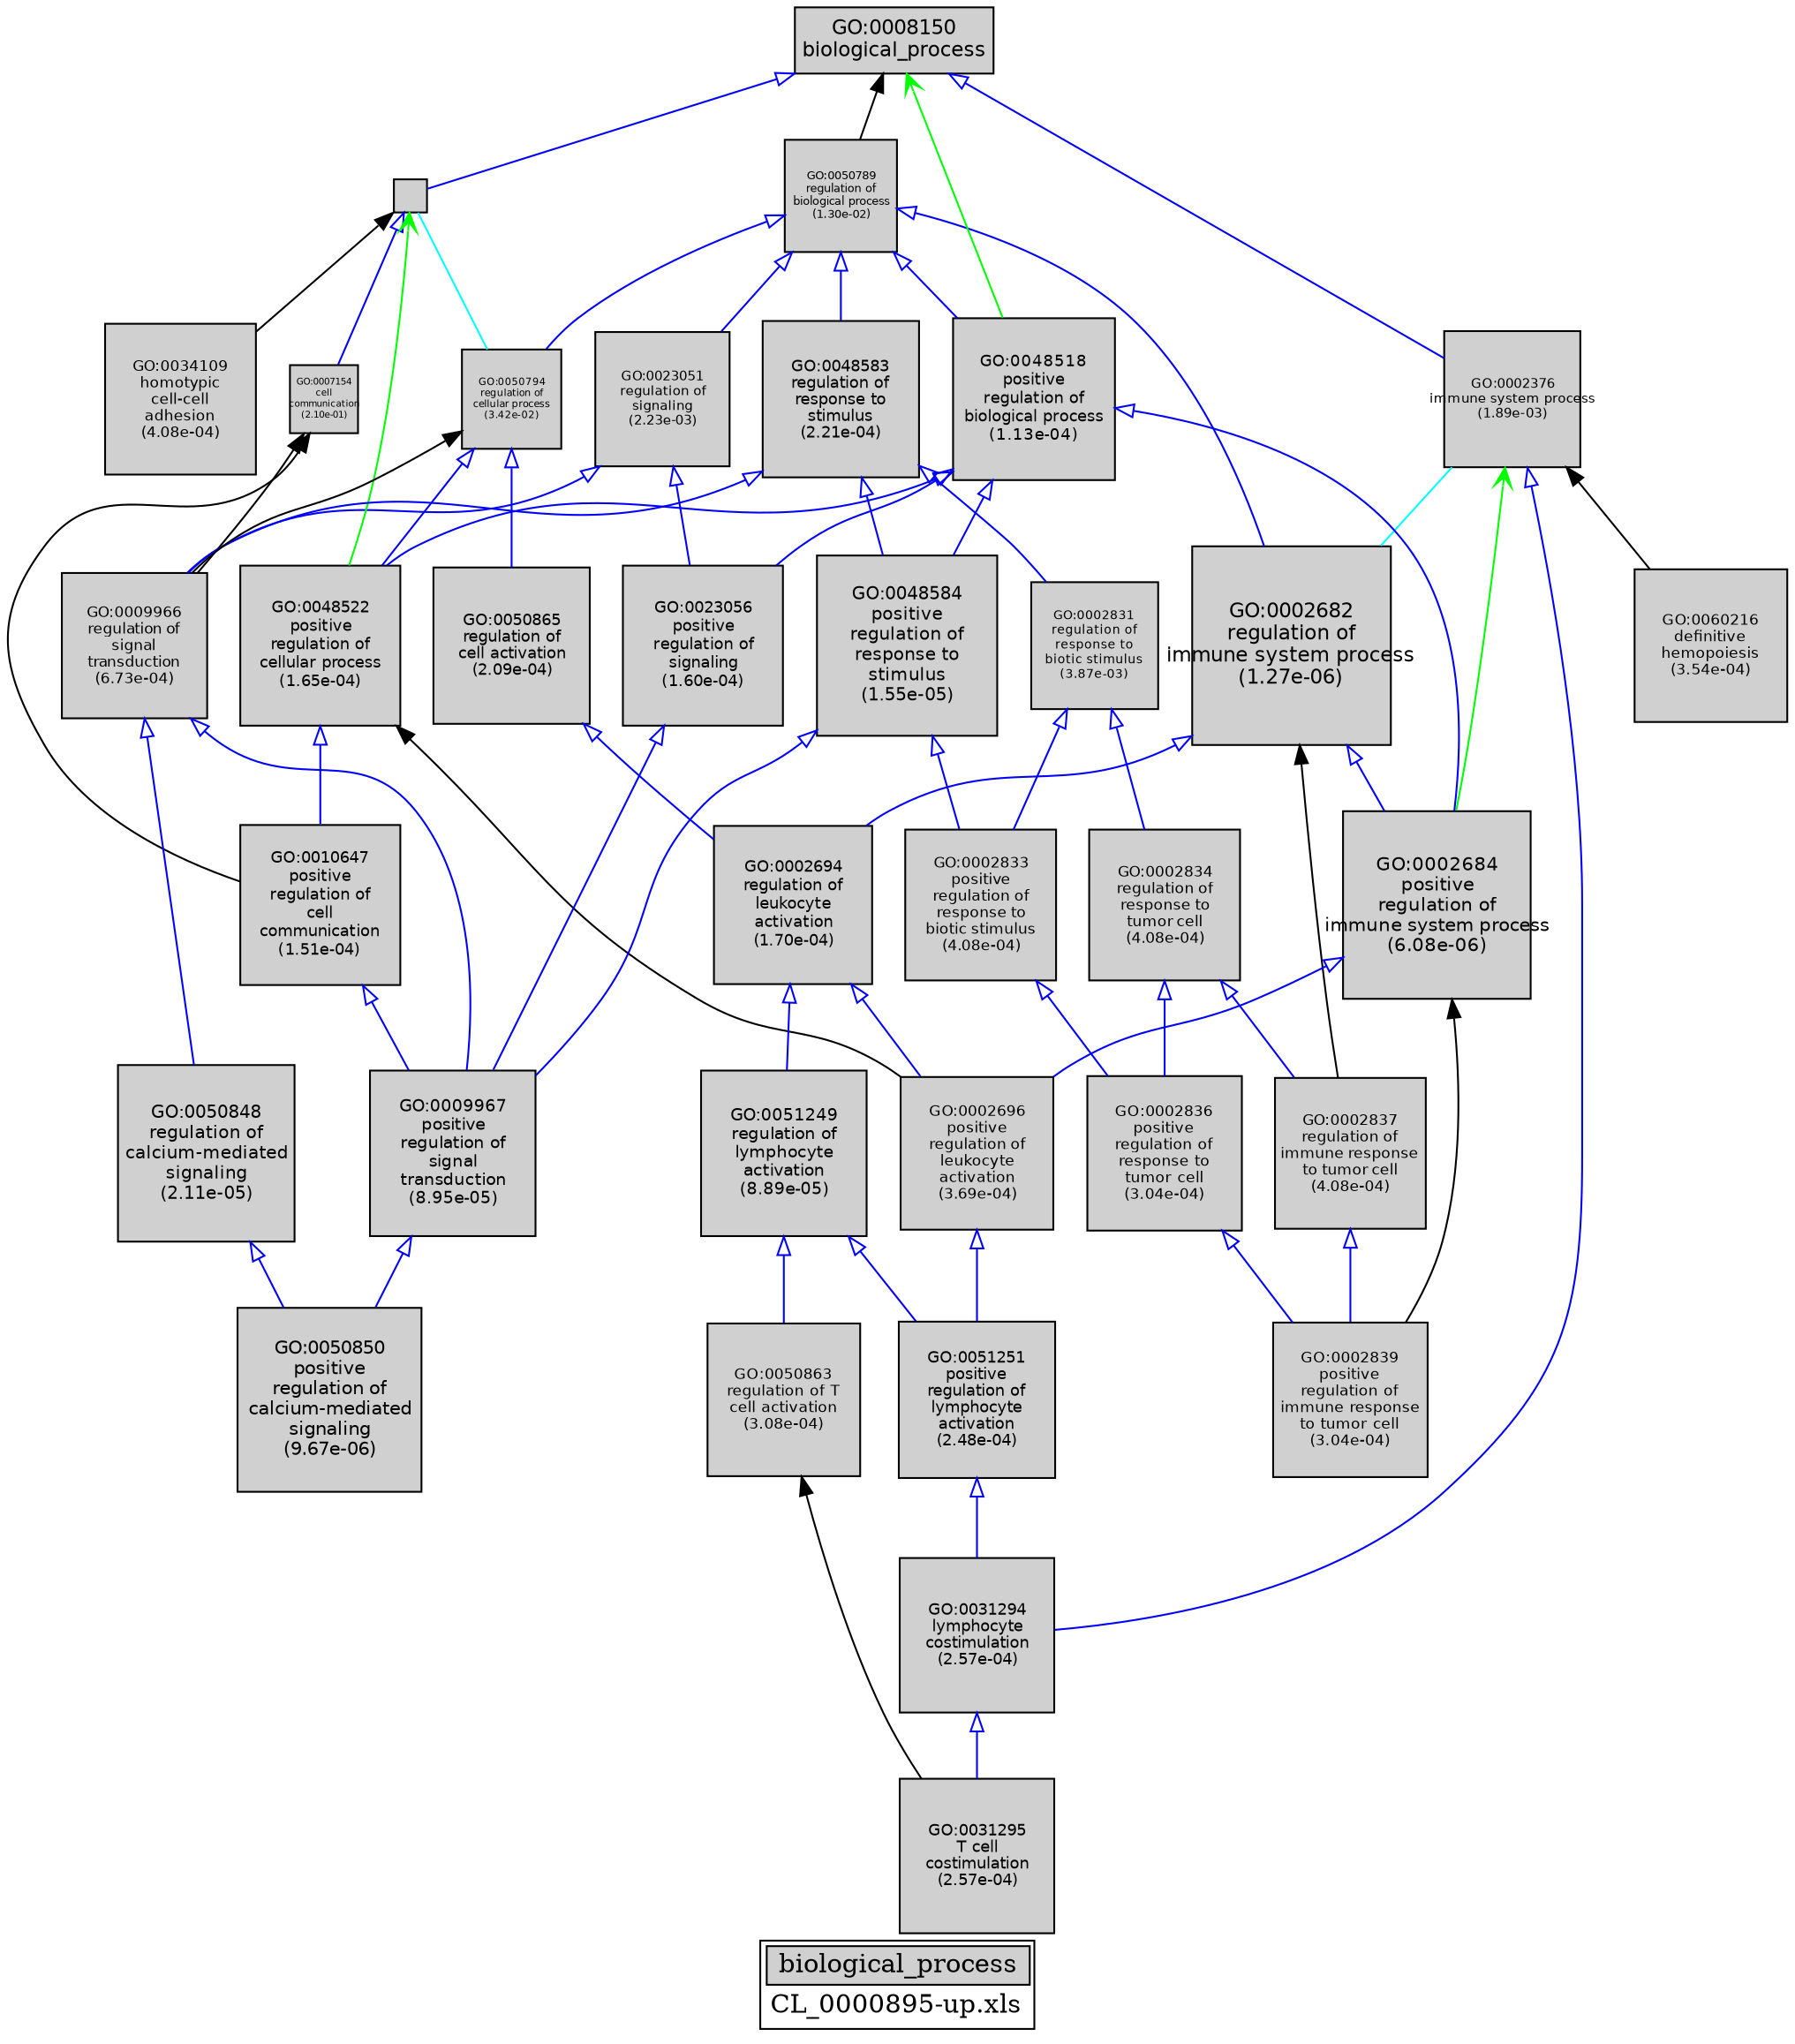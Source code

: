 digraph "biological_process" {
graph [ bgcolor = "#FFFFFF", label = <<TABLE COLOR="black" BGCOLOR="white"><TR><TD COLSPAN="2" BGCOLOR="#D0D0D0"><FONT COLOR="black">biological_process</FONT></TD></TR><TR><TD BORDER="0">CL_0000895-up.xls</TD></TR></TABLE>> ];
node [ fontname = "Helvetica" ];

subgraph "nodes" {

node [ style = "filled", fixedsize = "true", width = 1, shape = "box", fontsize = 9, fillcolor = "#D0D0D0", fontcolor = "black", color = "black" ];

"GO:0007154" [ URL = "#GO:0007154", label = <<TABLE BORDER="0"><TR><TD>GO:0007154<BR/>cell<BR/>communication<BR/>(2.10e-01)</TD></TR></TABLE>>, width = 0.516949238873, shape = "box", fontsize = 5.0, height = 0.516949238873 ];
"GO:0034109" [ URL = "#GO:0034109", label = <<TABLE BORDER="0"><TR><TD>GO:0034109<BR/>homotypic<BR/>cell-cell<BR/>adhesion<BR/>(4.08e-04)</TD></TR></TABLE>>, width = 1.13928040867, shape = "box", fontsize = 8.20281894246, height = 1.13928040867 ];
"GO:0048522" [ URL = "#GO:0048522", label = <<TABLE BORDER="0"><TR><TD>GO:0048522<BR/>positive<BR/>regulation of<BR/>cellular process<BR/>(1.65e-04)</TD></TR></TABLE>>, width = 1.2029355982, shape = "box", fontsize = 8.66113630705, height = 1.2029355982 ];
"GO:0002837" [ URL = "#GO:0002837", label = <<TABLE BORDER="0"><TR><TD>GO:0002837<BR/>regulation of<BR/>immune response<BR/>to tumor cell<BR/>(4.08e-04)</TD></TR></TABLE>>, width = 1.13928040867, shape = "box", fontsize = 8.20281894246, height = 1.13928040867 ];
"GO:0002839" [ URL = "#GO:0002839", label = <<TABLE BORDER="0"><TR><TD>GO:0002839<BR/>positive<BR/>regulation of<BR/>immune response<BR/>to tumor cell<BR/>(3.04e-04)</TD></TR></TABLE>>, width = 1.16043181403, shape = "box", fontsize = 8.355109061, height = 1.16043181403 ];
"GO:0050789" [ URL = "#GO:0050789", label = <<TABLE BORDER="0"><TR><TD>GO:0050789<BR/>regulation of<BR/>biological process<BR/>(1.30e-02)</TD></TR></TABLE>>, width = 0.852197906197, shape = "box", fontsize = 6.13582492462, height = 0.852197906197 ];
"GO:0009966" [ URL = "#GO:0009966", label = <<TABLE BORDER="0"><TR><TD>GO:0009966<BR/>regulation of<BR/>signal<BR/>transduction<BR/>(6.73e-04)</TD></TR></TABLE>>, width = 1.10241076518, shape = "box", fontsize = 7.93735750931, height = 1.10241076518 ];
"GO:0050850" [ URL = "#GO:0050850", label = <<TABLE BORDER="0"><TR><TD>GO:0050850<BR/>positive<BR/>regulation of<BR/>calcium-mediated<BR/>signaling<BR/>(9.67e-06)</TD></TR></TABLE>>, width = 1.3840277242, shape = "box", fontsize = 9.96499961422, height = 1.3840277242 ];
"GO:0051251" [ URL = "#GO:0051251", label = <<TABLE BORDER="0"><TR><TD>GO:0051251<BR/>positive<BR/>regulation of<BR/>lymphocyte<BR/>activation<BR/>(2.48e-04)</TD></TR></TABLE>>, width = 1.1748954142, shape = "box", fontsize = 8.45924698224, height = 1.1748954142 ];
"GO:0010647" [ URL = "#GO:0010647", label = <<TABLE BORDER="0"><TR><TD>GO:0010647<BR/>positive<BR/>regulation of<BR/>cell<BR/>communication<BR/>(1.51e-04)</TD></TR></TABLE>>, width = 1.20922800255, shape = "box", fontsize = 8.70644161839, height = 1.20922800255 ];
"GO:0050865" [ URL = "#GO:0050865", label = <<TABLE BORDER="0"><TR><TD>GO:0050865<BR/>regulation of<BR/>cell activation<BR/>(2.09e-04)</TD></TR></TABLE>>, width = 1.18680750765, shape = "box", fontsize = 8.54501405505, height = 1.18680750765 ];
"GO:0023056" [ URL = "#GO:0023056", label = <<TABLE BORDER="0"><TR><TD>GO:0023056<BR/>positive<BR/>regulation of<BR/>signaling<BR/>(1.60e-04)</TD></TR></TABLE>>, width = 1.20499566592, shape = "box", fontsize = 8.67596879461, height = 1.20499566592 ];
"GO:0050848" [ URL = "#GO:0050848", label = <<TABLE BORDER="0"><TR><TD>GO:0050848<BR/>regulation of<BR/>calcium-mediated<BR/>signaling<BR/>(2.11e-05)</TD></TR></TABLE>>, width = 1.33671867774, shape = "box", fontsize = 9.62437447976, height = 1.33671867774 ];
"GO:0002376" [ URL = "#GO:0002376", label = <<TABLE BORDER="0"><TR><TD>GO:0002376<BR/>immune system process<BR/>(1.89e-03)</TD></TR></TABLE>>, width = 1.02220329494, shape = "box", fontsize = 7.35986372358, height = 1.02220329494 ];
"GO:0023051" [ URL = "#GO:0023051", label = <<TABLE BORDER="0"><TR><TD>GO:0023051<BR/>regulation of<BR/>signaling<BR/>(2.23e-03)</TD></TR></TABLE>>, width = 1.00875326672, shape = "box", fontsize = 7.26302352037, height = 1.00875326672 ];
"GO:0050863" [ URL = "#GO:0050863", label = <<TABLE BORDER="0"><TR><TD>GO:0050863<BR/>regulation of T<BR/>cell activation<BR/>(3.08e-04)</TD></TR></TABLE>>, width = 1.15957174906, shape = "box", fontsize = 8.34891659327, height = 1.15957174906 ];
"GO:0009987" [ URL = "#GO:0009987", label = "", width = 0.250806821001, shape = "box", height = 0.250806821001 ];
"GO:0048584" [ URL = "#GO:0048584", label = <<TABLE BORDER="0"><TR><TD>GO:0048584<BR/>positive<BR/>regulation of<BR/>response to<BR/>stimulus<BR/>(1.55e-05)</TD></TR></TABLE>>, width = 1.35543114303, shape = "box", fontsize = 9.7591042298, height = 1.35543114303 ];
"GO:0002836" [ URL = "#GO:0002836", label = <<TABLE BORDER="0"><TR><TD>GO:0002836<BR/>positive<BR/>regulation of<BR/>response to<BR/>tumor cell<BR/>(3.04e-04)</TD></TR></TABLE>>, width = 1.16043181403, shape = "box", fontsize = 8.355109061, height = 1.16043181403 ];
"GO:0009967" [ URL = "#GO:0009967", label = <<TABLE BORDER="0"><TR><TD>GO:0009967<BR/>positive<BR/>regulation of<BR/>signal<BR/>transduction<BR/>(8.95e-05)</TD></TR></TABLE>>, width = 1.24435777061, shape = "box", fontsize = 8.95937594841, height = 1.24435777061 ];
"GO:0048583" [ URL = "#GO:0048583", label = <<TABLE BORDER="0"><TR><TD>GO:0048583<BR/>regulation of<BR/>response to<BR/>stimulus<BR/>(2.21e-04)</TD></TR></TABLE>>, width = 1.18288379379, shape = "box", fontsize = 8.51676331531, height = 1.18288379379 ];
"GO:0002682" [ URL = "#GO:0002682", label = <<TABLE BORDER="0"><TR><TD>GO:0002682<BR/>regulation of<BR/>immune system process<BR/>(1.27e-06)</TD></TR></TABLE>>, width = 1.5, shape = "box", fontsize = 10.8, height = 1.5 ];
"GO:0048518" [ URL = "#GO:0048518", label = <<TABLE BORDER="0"><TR><TD>GO:0048518<BR/>positive<BR/>regulation of<BR/>biological process<BR/>(1.13e-04)</TD></TR></TABLE>>, width = 1.22865340439, shape = "box", fontsize = 8.84630451164, height = 1.22865340439 ];
"GO:0002684" [ URL = "#GO:0002684", label = <<TABLE BORDER="0"><TR><TD>GO:0002684<BR/>positive<BR/>regulation of<BR/>immune system process<BR/>(6.08e-06)</TD></TR></TABLE>>, width = 1.4114246917, shape = "box", fontsize = 10.1622577803, height = 1.4114246917 ];
"GO:0051249" [ URL = "#GO:0051249", label = <<TABLE BORDER="0"><TR><TD>GO:0051249<BR/>regulation of<BR/>lymphocyte<BR/>activation<BR/>(8.89e-05)</TD></TR></TABLE>>, width = 1.244773703, shape = "box", fontsize = 8.96237066157, height = 1.244773703 ];
"GO:0002831" [ URL = "#GO:0002831", label = <<TABLE BORDER="0"><TR><TD>GO:0002831<BR/>regulation of<BR/>response to<BR/>biotic stimulus<BR/>(3.87e-03)</TD></TR></TABLE>>, width = 0.962676565677, shape = "box", fontsize = 6.93127127287, height = 0.962676565677 ];
"GO:0002694" [ URL = "#GO:0002694", label = <<TABLE BORDER="0"><TR><TD>GO:0002694<BR/>regulation of<BR/>leukocyte<BR/>activation<BR/>(1.70e-04)</TD></TR></TABLE>>, width = 1.2011133835, shape = "box", fontsize = 8.64801636121, height = 1.2011133835 ];
"GO:0002696" [ URL = "#GO:0002696", label = <<TABLE BORDER="0"><TR><TD>GO:0002696<BR/>positive<BR/>regulation of<BR/>leukocyte<BR/>activation<BR/>(3.69e-04)</TD></TR></TABLE>>, width = 1.14653370893, shape = "box", fontsize = 8.25504270429, height = 1.14653370893 ];
"GO:0060216" [ URL = "#GO:0060216", label = <<TABLE BORDER="0"><TR><TD>GO:0060216<BR/>definitive<BR/>hemopoiesis<BR/>(3.54e-04)</TD></TR></TABLE>>, width = 1.14950821002, shape = "box", fontsize = 8.27645911216, height = 1.14950821002 ];
"GO:0002833" [ URL = "#GO:0002833", label = <<TABLE BORDER="0"><TR><TD>GO:0002833<BR/>positive<BR/>regulation of<BR/>response to<BR/>biotic stimulus<BR/>(4.08e-04)</TD></TR></TABLE>>, width = 1.13928040867, shape = "box", fontsize = 8.20281894246, height = 1.13928040867 ];
"GO:0002834" [ URL = "#GO:0002834", label = <<TABLE BORDER="0"><TR><TD>GO:0002834<BR/>regulation of<BR/>response to<BR/>tumor cell<BR/>(4.08e-04)</TD></TR></TABLE>>, width = 1.13928040867, shape = "box", fontsize = 8.20281894246, height = 1.13928040867 ];
"GO:0031294" [ URL = "#GO:0031294", label = <<TABLE BORDER="0"><TR><TD>GO:0031294<BR/>lymphocyte<BR/>costimulation<BR/>(2.57e-04)</TD></TR></TABLE>>, width = 1.17216226047, shape = "box", fontsize = 8.43956827535, height = 1.17216226047 ];
"GO:0008150" [ URL = "#GO:0008150", label = <<TABLE BORDER="0"><TR><TD>GO:0008150<BR/>biological_process</TD></TR></TABLE>>, width = 1.5, shape = "box", fontsize = 10.8 ];
"GO:0050794" [ URL = "#GO:0050794", label = <<TABLE BORDER="0"><TR><TD>GO:0050794<BR/>regulation of<BR/>cellular process<BR/>(3.42e-02)</TD></TR></TABLE>>, width = 0.753019028204, shape = "box", fontsize = 5.42173700307, height = 0.753019028204 ];
"GO:0031295" [ URL = "#GO:0031295", label = <<TABLE BORDER="0"><TR><TD>GO:0031295<BR/>T cell<BR/>costimulation<BR/>(2.57e-04)</TD></TR></TABLE>>, width = 1.17216226047, shape = "box", fontsize = 8.43956827535, height = 1.17216226047 ];
}
subgraph "edges" {


edge [ dir = "back", weight = 1 ];
subgraph "regulates" {


edge [ color = "cyan", arrowtail = "none" ];
subgraph "positive" {


edge [ color = "green", arrowtail = "vee" ];
"GO:0009987" -> "GO:0048522";
"GO:0002376" -> "GO:0002684";
"GO:0008150" -> "GO:0048518";
}
subgraph "negative" {


edge [ color = "red", arrowtail = "tee" ];
}
"GO:0002376" -> "GO:0002682";
"GO:0009987" -> "GO:0050794";
}
subgraph "part_of" {


edge [ color = "purple", arrowtail = "diamond", weight = 2.5 ];
}
subgraph "is_a" {


edge [ color = "blue", arrowtail = "empty", weight = 5.0 ];
"GO:0050848" -> "GO:0050850";
"GO:0010647" -> "GO:0009967";
"GO:0048583" -> "GO:0002831";
"GO:0002694" -> "GO:0051249";
"GO:0048583" -> "GO:0048584";
"GO:0008150" -> "GO:0002376";
"GO:0048518" -> "GO:0002684";
"GO:0009967" -> "GO:0050850";
"GO:0048522" -> "GO:0010647";
"GO:0002696" -> "GO:0051251";
"GO:0002682" -> "GO:0002694";
"GO:0050789" -> "GO:0002682";
"GO:0051249" -> "GO:0051251";
"GO:0048518" -> "GO:0048584";
"GO:0002834" -> "GO:0002837";
"GO:0002837" -> "GO:0002839";
"GO:0023051" -> "GO:0023056";
"GO:0050865" -> "GO:0002694";
"GO:0002834" -> "GO:0002836";
"GO:0009966" -> "GO:0050848";
"GO:0009987" -> "GO:0007154";
"GO:0023056" -> "GO:0009967";
"GO:0002376" -> "GO:0031294";
"GO:0002682" -> "GO:0002684";
"GO:0031294" -> "GO:0031295";
"GO:0050789" -> "GO:0023051";
"GO:0048584" -> "GO:0002833";
"GO:0002831" -> "GO:0002834";
"GO:0048518" -> "GO:0023056";
"GO:0050789" -> "GO:0050794";
"GO:0002836" -> "GO:0002839";
"GO:0050794" -> "GO:0050865";
"GO:0048518" -> "GO:0048522";
"GO:0008150" -> "GO:0009987";
"GO:0050789" -> "GO:0048518";
"GO:0050789" -> "GO:0048583";
"GO:0009966" -> "GO:0009967";
"GO:0002833" -> "GO:0002836";
"GO:0048583" -> "GO:0009966";
"GO:0002831" -> "GO:0002833";
"GO:0048584" -> "GO:0009967";
"GO:0023051" -> "GO:0009966";
"GO:0051251" -> "GO:0031294";
"GO:0002694" -> "GO:0002696";
"GO:0051249" -> "GO:0050863";
"GO:0050794" -> "GO:0048522";
"GO:0002684" -> "GO:0002696";
}
"GO:0050794" -> "GO:0009966";
"GO:0009987" -> "GO:0034109";
"GO:0008150" -> "GO:0050789";
"GO:0050863" -> "GO:0031295";
"GO:0048522" -> "GO:0002696";
"GO:0007154" -> "GO:0009966";
"GO:0002684" -> "GO:0002839";
"GO:0002376" -> "GO:0060216";
"GO:0002682" -> "GO:0002837";
"GO:0007154" -> "GO:0010647";
}
}
